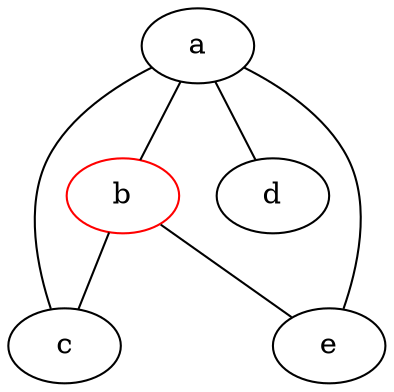 strict graph "" {
	a	 [style=vertex];
	b	 [color=red,
		style="selected vertex"];
	a -- b	 [color=black,
		style="edge"];
	c	 [style=vertex];
	a -- c	 [color=black,
		style="edge"];
	d	 [style=vertex];
	a -- d	 [color=black,
		style="edge"];
	e	 [style=vertex];
	a -- e	 [color=black,
		style="edge"];
	b -- c	 [color=black,
		style="edge"];
	b -- e	 [color=black,
		style="edge"];
}
